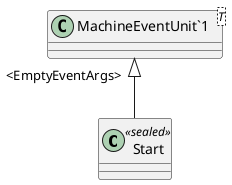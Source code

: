 @startuml
class Start <<sealed>> {
}
class "MachineEventUnit`1"<T> {
}
"MachineEventUnit`1" "<EmptyEventArgs>" <|-- Start
@enduml
